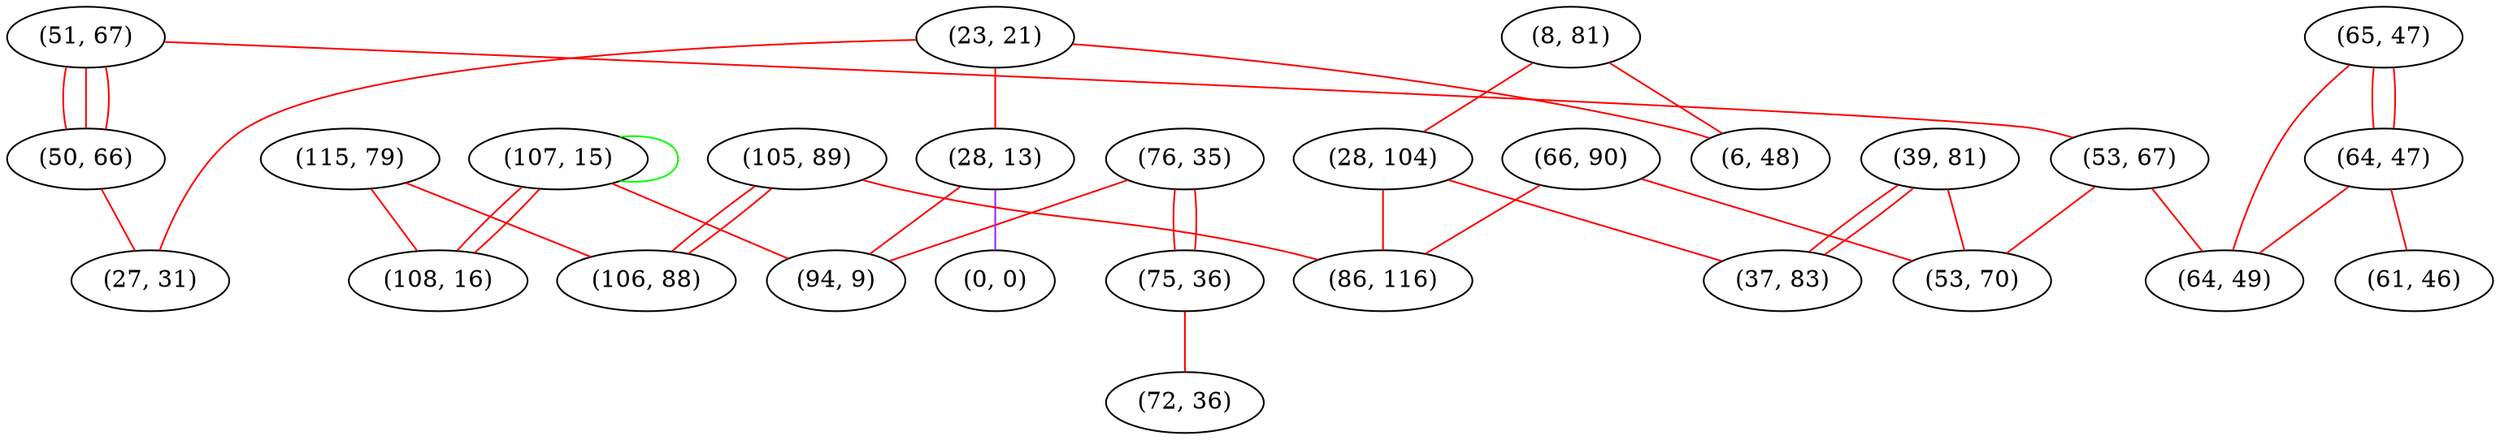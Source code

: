 graph "" {
"(51, 67)";
"(107, 15)";
"(8, 81)";
"(28, 104)";
"(76, 35)";
"(66, 90)";
"(75, 36)";
"(50, 66)";
"(65, 47)";
"(115, 79)";
"(23, 21)";
"(28, 13)";
"(105, 89)";
"(86, 116)";
"(0, 0)";
"(64, 47)";
"(53, 67)";
"(64, 49)";
"(61, 46)";
"(39, 81)";
"(27, 31)";
"(6, 48)";
"(72, 36)";
"(94, 9)";
"(37, 83)";
"(106, 88)";
"(108, 16)";
"(53, 70)";
"(51, 67)" -- "(50, 66)"  [color=red, key=0, weight=1];
"(51, 67)" -- "(50, 66)"  [color=red, key=1, weight=1];
"(51, 67)" -- "(50, 66)"  [color=red, key=2, weight=1];
"(51, 67)" -- "(53, 67)"  [color=red, key=0, weight=1];
"(107, 15)" -- "(107, 15)"  [color=green, key=0, weight=2];
"(107, 15)" -- "(94, 9)"  [color=red, key=0, weight=1];
"(107, 15)" -- "(108, 16)"  [color=red, key=0, weight=1];
"(107, 15)" -- "(108, 16)"  [color=red, key=1, weight=1];
"(8, 81)" -- "(6, 48)"  [color=red, key=0, weight=1];
"(8, 81)" -- "(28, 104)"  [color=red, key=0, weight=1];
"(28, 104)" -- "(86, 116)"  [color=red, key=0, weight=1];
"(28, 104)" -- "(37, 83)"  [color=red, key=0, weight=1];
"(76, 35)" -- "(94, 9)"  [color=red, key=0, weight=1];
"(76, 35)" -- "(75, 36)"  [color=red, key=0, weight=1];
"(76, 35)" -- "(75, 36)"  [color=red, key=1, weight=1];
"(66, 90)" -- "(53, 70)"  [color=red, key=0, weight=1];
"(66, 90)" -- "(86, 116)"  [color=red, key=0, weight=1];
"(75, 36)" -- "(72, 36)"  [color=red, key=0, weight=1];
"(50, 66)" -- "(27, 31)"  [color=red, key=0, weight=1];
"(65, 47)" -- "(64, 49)"  [color=red, key=0, weight=1];
"(65, 47)" -- "(64, 47)"  [color=red, key=0, weight=1];
"(65, 47)" -- "(64, 47)"  [color=red, key=1, weight=1];
"(115, 79)" -- "(106, 88)"  [color=red, key=0, weight=1];
"(115, 79)" -- "(108, 16)"  [color=red, key=0, weight=1];
"(23, 21)" -- "(28, 13)"  [color=red, key=0, weight=1];
"(23, 21)" -- "(27, 31)"  [color=red, key=0, weight=1];
"(23, 21)" -- "(6, 48)"  [color=red, key=0, weight=1];
"(28, 13)" -- "(94, 9)"  [color=red, key=0, weight=1];
"(28, 13)" -- "(0, 0)"  [color=purple, key=0, weight=4];
"(105, 89)" -- "(86, 116)"  [color=red, key=0, weight=1];
"(105, 89)" -- "(106, 88)"  [color=red, key=0, weight=1];
"(105, 89)" -- "(106, 88)"  [color=red, key=1, weight=1];
"(64, 47)" -- "(61, 46)"  [color=red, key=0, weight=1];
"(64, 47)" -- "(64, 49)"  [color=red, key=0, weight=1];
"(53, 67)" -- "(64, 49)"  [color=red, key=0, weight=1];
"(53, 67)" -- "(53, 70)"  [color=red, key=0, weight=1];
"(39, 81)" -- "(53, 70)"  [color=red, key=0, weight=1];
"(39, 81)" -- "(37, 83)"  [color=red, key=0, weight=1];
"(39, 81)" -- "(37, 83)"  [color=red, key=1, weight=1];
}
